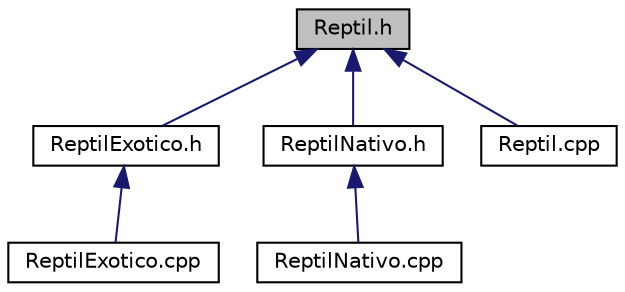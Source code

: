 digraph "Reptil.h"
{
  edge [fontname="Helvetica",fontsize="10",labelfontname="Helvetica",labelfontsize="10"];
  node [fontname="Helvetica",fontsize="10",shape=record];
  Node11 [label="Reptil.h",height=0.2,width=0.4,color="black", fillcolor="grey75", style="filled", fontcolor="black"];
  Node11 -> Node12 [dir="back",color="midnightblue",fontsize="10",style="solid",fontname="Helvetica"];
  Node12 [label="ReptilExotico.h",height=0.2,width=0.4,color="black", fillcolor="white", style="filled",URL="$_reptil_exotico_8h.html"];
  Node12 -> Node13 [dir="back",color="midnightblue",fontsize="10",style="solid",fontname="Helvetica"];
  Node13 [label="ReptilExotico.cpp",height=0.2,width=0.4,color="black", fillcolor="white", style="filled",URL="$_reptil_exotico_8cpp.html"];
  Node11 -> Node14 [dir="back",color="midnightblue",fontsize="10",style="solid",fontname="Helvetica"];
  Node14 [label="ReptilNativo.h",height=0.2,width=0.4,color="black", fillcolor="white", style="filled",URL="$_reptil_nativo_8h.html"];
  Node14 -> Node15 [dir="back",color="midnightblue",fontsize="10",style="solid",fontname="Helvetica"];
  Node15 [label="ReptilNativo.cpp",height=0.2,width=0.4,color="black", fillcolor="white", style="filled",URL="$_reptil_nativo_8cpp.html"];
  Node11 -> Node16 [dir="back",color="midnightblue",fontsize="10",style="solid",fontname="Helvetica"];
  Node16 [label="Reptil.cpp",height=0.2,width=0.4,color="black", fillcolor="white", style="filled",URL="$_reptil_8cpp.html"];
}
